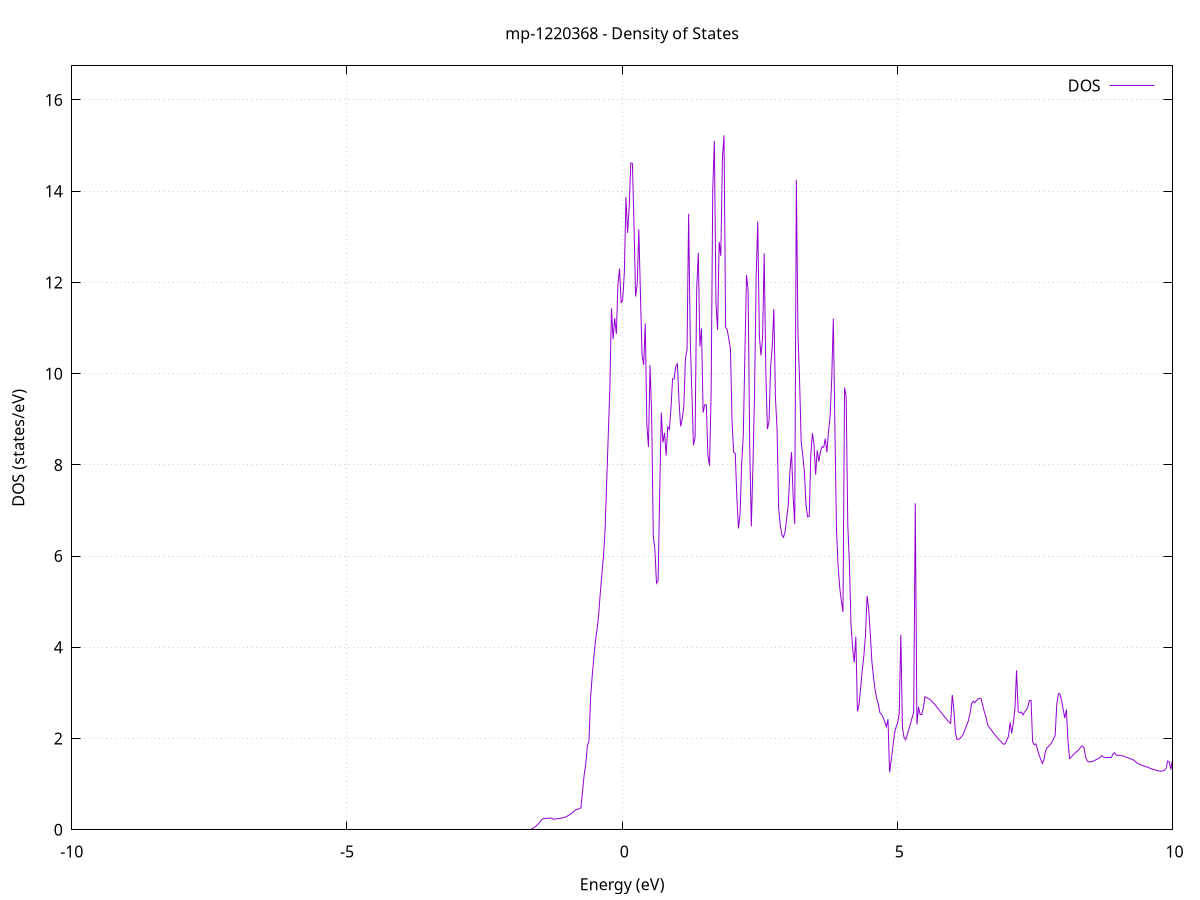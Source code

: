 set title 'mp-1220368 - Density of States'
set xlabel 'Energy (eV)'
set ylabel 'DOS (states/eV)'
set grid
set xrange [-10:10]
set yrange [0:16.748]
set xzeroaxis lt -1
set terminal png size 800,600
set output 'mp-1220368_dos_gnuplot.png'
plot '-' using 1:2 with lines title 'DOS'
-29.663500 0.000000
-29.634300 0.000000
-29.605100 0.000000
-29.575900 0.000000
-29.546700 0.000000
-29.517500 0.000000
-29.488200 0.000000
-29.459000 0.000000
-29.429800 0.000000
-29.400600 0.000000
-29.371400 0.000000
-29.342200 0.000000
-29.313000 0.000000
-29.283800 0.000000
-29.254600 0.000000
-29.225400 0.000000
-29.196200 0.000000
-29.167000 0.000000
-29.137800 0.000000
-29.108600 0.000000
-29.079300 0.000000
-29.050100 0.000000
-29.020900 0.000000
-28.991700 0.000000
-28.962500 0.000000
-28.933300 0.000000
-28.904100 0.000000
-28.874900 0.000000
-28.845700 0.000000
-28.816500 0.000000
-28.787300 0.000000
-28.758100 0.000000
-28.728900 0.000000
-28.699700 0.000000
-28.670400 0.000000
-28.641200 0.000000
-28.612000 0.000000
-28.582800 0.000000
-28.553600 0.000000
-28.524400 0.000000
-28.495200 0.000000
-28.466000 0.000000
-28.436800 0.000000
-28.407600 0.000000
-28.378400 0.000000
-28.349200 0.000000
-28.320000 0.000000
-28.290800 0.000000
-28.261500 0.000000
-28.232300 0.000000
-28.203100 0.000000
-28.173900 0.000000
-28.144700 0.000000
-28.115500 0.000000
-28.086300 0.000000
-28.057100 0.000000
-28.027900 0.000000
-27.998700 0.000000
-27.969500 0.000000
-27.940300 0.000000
-27.911100 0.000000
-27.881900 0.000000
-27.852600 0.000000
-27.823400 0.000000
-27.794200 0.000000
-27.765000 0.000000
-27.735800 0.000000
-27.706600 0.000000
-27.677400 0.000000
-27.648200 0.000000
-27.619000 0.000000
-27.589800 0.000000
-27.560600 0.000000
-27.531400 0.000000
-27.502200 0.000000
-27.473000 0.000000
-27.443800 0.000000
-27.414500 0.000000
-27.385300 0.000000
-27.356100 0.000000
-27.326900 0.000000
-27.297700 0.000000
-27.268500 0.000000
-27.239300 0.000000
-27.210100 0.000000
-27.180900 0.000000
-27.151700 0.000000
-27.122500 0.000000
-27.093300 0.000000
-27.064100 0.000000
-27.034900 0.000000
-27.005600 8.769100
-26.976400 2.345500
-26.947200 2.775900
-26.918000 3.206300
-26.888800 3.337300
-26.859600 3.569600
-26.830400 4.038200
-26.801200 4.513000
-26.772000 7.490100
-26.742800 1.896200
-26.713600 1.838000
-26.684400 1.779800
-26.655200 1.721500
-26.626000 1.638400
-26.596700 1.542100
-26.567500 1.445700
-26.538300 1.390300
-26.509100 1.388400
-26.479900 2.659400
-26.450700 6.054700
-26.421500 8.131000
-26.392300 5.276400
-26.363100 1.050800
-26.333900 4.987700
-26.304700 19.159000
-26.275500 15.695000
-26.246300 12.736900
-26.217100 9.487300
-26.187800 3.187300
-26.158600 3.195000
-26.129400 3.202600
-26.100200 3.093900
-26.071000 3.202700
-26.041800 3.325900
-26.012600 4.324000
-25.983400 5.645200
-25.954200 6.266600
-25.925000 5.024700
-25.895800 4.222000
-25.866600 3.806500
-25.837400 3.397400
-25.808200 3.281400
-25.778900 3.310600
-25.749700 2.937000
-25.720500 2.799300
-25.691300 2.968900
-25.662100 2.234500
-25.632900 1.400900
-25.603700 0.000000
-25.574500 0.000000
-25.545300 0.000000
-25.516100 0.000000
-25.486900 0.000000
-25.457700 0.000000
-25.428500 0.000000
-25.399300 0.000000
-25.370000 0.000000
-25.340800 0.000000
-25.311600 0.000000
-25.282400 0.000000
-25.253200 0.000000
-25.224000 0.000000
-25.194800 0.000000
-25.165600 0.000000
-25.136400 0.000000
-25.107200 0.000000
-25.078000 0.000000
-25.048800 0.000000
-25.019600 0.000000
-24.990400 0.000000
-24.961200 0.000000
-24.931900 0.000000
-24.902700 0.000000
-24.873500 0.000000
-24.844300 0.000000
-24.815100 0.000000
-24.785900 0.000000
-24.756700 0.000000
-24.727500 0.000000
-24.698300 0.000000
-24.669100 0.000000
-24.639900 0.000000
-24.610700 0.000000
-24.581500 0.000000
-24.552300 0.000000
-24.523000 0.000000
-24.493800 0.000000
-24.464600 0.000000
-24.435400 0.000000
-24.406200 0.000000
-24.377000 0.000000
-24.347800 0.000000
-24.318600 0.000000
-24.289400 0.000000
-24.260200 0.000000
-24.231000 0.000000
-24.201800 0.000000
-24.172600 0.000000
-24.143400 0.000000
-24.114100 0.000000
-24.084900 0.000000
-24.055700 0.000000
-24.026500 0.000000
-23.997300 0.000000
-23.968100 0.000000
-23.938900 0.000000
-23.909700 0.000000
-23.880500 0.000000
-23.851300 0.000000
-23.822100 0.000000
-23.792900 0.000000
-23.763700 0.000000
-23.734500 0.000000
-23.705200 0.000000
-23.676000 0.000000
-23.646800 0.000000
-23.617600 0.000000
-23.588400 0.000000
-23.559200 0.000000
-23.530000 0.000000
-23.500800 0.000000
-23.471600 0.000000
-23.442400 0.000000
-23.413200 0.000000
-23.384000 0.000000
-23.354800 0.000000
-23.325600 0.000000
-23.296300 0.000000
-23.267100 0.000000
-23.237900 0.000000
-23.208700 0.000000
-23.179500 0.000000
-23.150300 0.000000
-23.121100 0.000000
-23.091900 0.000000
-23.062700 0.000000
-23.033500 0.000000
-23.004300 0.000000
-22.975100 0.000000
-22.945900 0.000000
-22.916700 0.000000
-22.887400 0.000000
-22.858200 0.000000
-22.829000 0.000000
-22.799800 0.000000
-22.770600 0.000000
-22.741400 0.000000
-22.712200 0.000000
-22.683000 0.000000
-22.653800 0.000000
-22.624600 0.000000
-22.595400 0.000000
-22.566200 0.000000
-22.537000 0.000000
-22.507800 0.000000
-22.478600 0.000000
-22.449300 0.000000
-22.420100 0.000000
-22.390900 0.000000
-22.361700 0.000000
-22.332500 0.000000
-22.303300 0.000000
-22.274100 0.000000
-22.244900 0.000000
-22.215700 0.000000
-22.186500 0.000000
-22.157300 0.000000
-22.128100 0.000000
-22.098900 0.000000
-22.069700 0.000000
-22.040400 0.000000
-22.011200 0.000000
-21.982000 0.000000
-21.952800 0.000000
-21.923600 0.000000
-21.894400 0.000000
-21.865200 0.000000
-21.836000 0.000000
-21.806800 0.000000
-21.777600 0.000000
-21.748400 0.000000
-21.719200 0.000000
-21.690000 0.000000
-21.660800 0.000000
-21.631500 0.000000
-21.602300 0.000000
-21.573100 0.000000
-21.543900 0.000000
-21.514700 0.000000
-21.485500 0.000000
-21.456300 0.000000
-21.427100 0.000000
-21.397900 0.000000
-21.368700 0.000000
-21.339500 0.000000
-21.310300 0.000000
-21.281100 0.000000
-21.251900 0.000000
-21.222600 0.000000
-21.193400 0.000000
-21.164200 0.000000
-21.135000 0.000000
-21.105800 0.000000
-21.076600 0.000000
-21.047400 0.000000
-21.018200 0.000000
-20.989000 0.000000
-20.959800 0.000000
-20.930600 0.000000
-20.901400 0.000000
-20.872200 0.000000
-20.843000 0.000000
-20.813700 0.000000
-20.784500 0.000000
-20.755300 0.000000
-20.726100 0.000000
-20.696900 0.000000
-20.667700 0.000000
-20.638500 0.000000
-20.609300 0.000000
-20.580100 0.000000
-20.550900 0.000000
-20.521700 0.000000
-20.492500 0.000000
-20.463300 0.000000
-20.434100 0.000000
-20.404800 0.000000
-20.375600 0.000000
-20.346400 0.000000
-20.317200 0.000000
-20.288000 0.000000
-20.258800 0.000000
-20.229600 0.000000
-20.200400 0.000000
-20.171200 0.000000
-20.142000 0.000000
-20.112800 0.000000
-20.083600 0.000000
-20.054400 0.000000
-20.025200 0.000000
-19.995900 0.000000
-19.966700 0.000000
-19.937500 0.000000
-19.908300 0.000000
-19.879100 0.000000
-19.849900 0.000000
-19.820700 0.000000
-19.791500 0.000000
-19.762300 0.000000
-19.733100 0.000000
-19.703900 0.000000
-19.674700 0.000000
-19.645500 0.000000
-19.616300 0.000000
-19.587100 0.000000
-19.557800 0.000000
-19.528600 0.000000
-19.499400 0.000000
-19.470200 0.000000
-19.441000 0.000000
-19.411800 0.000000
-19.382600 0.000000
-19.353400 0.000000
-19.324200 0.000000
-19.295000 0.000000
-19.265800 0.000000
-19.236600 0.000000
-19.207400 0.000000
-19.178200 0.000000
-19.148900 0.000000
-19.119700 0.000000
-19.090500 0.000000
-19.061300 0.000000
-19.032100 0.000000
-19.002900 0.000000
-18.973700 0.000000
-18.944500 0.000000
-18.915300 0.000000
-18.886100 0.000000
-18.856900 0.000000
-18.827700 0.000000
-18.798500 0.000000
-18.769300 0.000000
-18.740000 0.000000
-18.710800 0.000000
-18.681600 0.000000
-18.652400 0.000000
-18.623200 0.000000
-18.594000 0.000000
-18.564800 0.000000
-18.535600 0.000000
-18.506400 0.000000
-18.477200 0.000000
-18.448000 0.000000
-18.418800 0.000000
-18.389600 0.000000
-18.360400 0.000000
-18.331100 0.000000
-18.301900 0.000000
-18.272700 0.000000
-18.243500 0.000000
-18.214300 0.000000
-18.185100 0.000000
-18.155900 0.000000
-18.126700 0.000000
-18.097500 0.000000
-18.068300 0.000000
-18.039100 0.000000
-18.009900 0.000000
-17.980700 0.000000
-17.951500 0.000000
-17.922200 0.000000
-17.893000 0.000000
-17.863800 0.000000
-17.834600 0.000000
-17.805400 0.000000
-17.776200 0.000000
-17.747000 0.000000
-17.717800 0.000000
-17.688600 0.000000
-17.659400 0.000000
-17.630200 0.000000
-17.601000 0.000000
-17.571800 0.000000
-17.542600 0.000000
-17.513300 0.000000
-17.484100 0.000000
-17.454900 0.000000
-17.425700 0.000000
-17.396500 0.000000
-17.367300 0.000000
-17.338100 0.000000
-17.308900 0.000000
-17.279700 0.000000
-17.250500 0.000000
-17.221300 0.000000
-17.192100 0.000000
-17.162900 0.000000
-17.133700 0.000000
-17.104500 0.000000
-17.075200 0.000000
-17.046000 0.000000
-17.016800 0.000000
-16.987600 0.000000
-16.958400 0.000000
-16.929200 0.000000
-16.900000 0.000000
-16.870800 0.000000
-16.841600 0.000000
-16.812400 0.000000
-16.783200 0.000000
-16.754000 0.000000
-16.724800 0.000000
-16.695600 0.000000
-16.666300 0.000000
-16.637100 0.000000
-16.607900 0.000000
-16.578700 0.000000
-16.549500 0.000000
-16.520300 0.000000
-16.491100 0.000000
-16.461900 0.000000
-16.432700 0.000000
-16.403500 0.000000
-16.374300 0.000000
-16.345100 0.000000
-16.315900 0.000000
-16.286700 0.000000
-16.257400 0.000000
-16.228200 0.000000
-16.199000 0.000000
-16.169800 0.000000
-16.140600 0.000000
-16.111400 0.000000
-16.082200 0.000000
-16.053000 0.000000
-16.023800 0.000000
-15.994600 0.000000
-15.965400 0.000000
-15.936200 0.000000
-15.907000 0.000000
-15.877800 0.000000
-15.848500 0.000000
-15.819300 0.000000
-15.790100 0.000000
-15.760900 0.000000
-15.731700 0.000000
-15.702500 0.000000
-15.673300 0.000000
-15.644100 0.000000
-15.614900 0.000000
-15.585700 0.000000
-15.556500 0.000000
-15.527300 0.000000
-15.498100 0.000000
-15.468900 0.000000
-15.439600 0.000000
-15.410400 0.000000
-15.381200 0.000000
-15.352000 0.000000
-15.322800 0.000000
-15.293600 0.000000
-15.264400 0.000000
-15.235200 0.000000
-15.206000 0.000000
-15.176800 0.000000
-15.147600 0.000000
-15.118400 0.000000
-15.089200 0.000000
-15.060000 0.000000
-15.030700 0.000000
-15.001500 0.000000
-14.972300 0.000000
-14.943100 0.000000
-14.913900 0.000000
-14.884700 0.000000
-14.855500 0.000000
-14.826300 0.000000
-14.797100 0.000000
-14.767900 0.000000
-14.738700 0.000000
-14.709500 0.000000
-14.680300 0.000000
-14.651100 0.000000
-14.621800 0.000000
-14.592600 0.000000
-14.563400 0.000000
-14.534200 0.000000
-14.505000 0.000000
-14.475800 0.000000
-14.446600 0.000000
-14.417400 0.000000
-14.388200 0.000000
-14.359000 0.000000
-14.329800 0.000000
-14.300600 0.000000
-14.271400 0.000000
-14.242200 0.000000
-14.213000 0.000000
-14.183700 0.000000
-14.154500 0.000000
-14.125300 0.000000
-14.096100 0.000000
-14.066900 0.000000
-14.037700 0.000000
-14.008500 0.000000
-13.979300 0.000000
-13.950100 0.000000
-13.920900 0.000000
-13.891700 0.000000
-13.862500 0.000000
-13.833300 0.000000
-13.804100 0.000000
-13.774800 0.000000
-13.745600 0.000000
-13.716400 0.000000
-13.687200 0.000000
-13.658000 0.000000
-13.628800 0.000000
-13.599600 0.000000
-13.570400 0.000000
-13.541200 0.000000
-13.512000 0.000000
-13.482800 0.000000
-13.453600 0.000000
-13.424400 0.000000
-13.395200 0.000000
-13.365900 0.000000
-13.336700 0.000000
-13.307500 0.000000
-13.278300 0.000000
-13.249100 0.000000
-13.219900 0.000000
-13.190700 0.000000
-13.161500 0.000000
-13.132300 0.000000
-13.103100 0.000000
-13.073900 0.000000
-13.044700 0.000000
-13.015500 0.000000
-12.986300 0.000000
-12.957000 0.000000
-12.927800 0.000000
-12.898600 0.000000
-12.869400 0.000000
-12.840200 0.000000
-12.811000 0.000000
-12.781800 0.000000
-12.752600 0.000000
-12.723400 0.000000
-12.694200 0.000000
-12.665000 0.000000
-12.635800 0.000000
-12.606600 0.000000
-12.577400 0.000000
-12.548100 0.000000
-12.518900 0.000000
-12.489700 0.000000
-12.460500 0.000000
-12.431300 0.000000
-12.402100 0.000000
-12.372900 0.000000
-12.343700 0.000000
-12.314500 0.000000
-12.285300 0.000000
-12.256100 0.000000
-12.226900 0.000000
-12.197700 0.000000
-12.168500 0.000000
-12.139200 0.000000
-12.110000 0.000000
-12.080800 0.000000
-12.051600 0.000000
-12.022400 0.000000
-11.993200 0.000000
-11.964000 0.000000
-11.934800 0.000000
-11.905600 0.000000
-11.876400 0.000000
-11.847200 0.000000
-11.818000 0.000000
-11.788800 0.000000
-11.759600 0.000000
-11.730400 0.000000
-11.701100 0.000000
-11.671900 0.000000
-11.642700 0.000000
-11.613500 0.000000
-11.584300 0.000000
-11.555100 0.000000
-11.525900 0.000000
-11.496700 0.000000
-11.467500 0.000000
-11.438300 0.000000
-11.409100 0.000000
-11.379900 0.000000
-11.350700 0.000000
-11.321500 0.000000
-11.292200 0.000000
-11.263000 0.000000
-11.233800 0.000000
-11.204600 0.000000
-11.175400 0.000000
-11.146200 0.000000
-11.117000 0.000000
-11.087800 0.000000
-11.058600 0.000000
-11.029400 0.000000
-11.000200 0.000000
-10.971000 0.000000
-10.941800 0.000000
-10.912600 0.000000
-10.883300 0.000000
-10.854100 0.000000
-10.824900 0.000000
-10.795700 0.000000
-10.766500 0.000000
-10.737300 0.000000
-10.708100 0.000000
-10.678900 0.000000
-10.649700 0.000000
-10.620500 0.000000
-10.591300 0.000000
-10.562100 0.000000
-10.532900 0.000000
-10.503700 0.000000
-10.474400 0.000000
-10.445200 0.000000
-10.416000 0.000000
-10.386800 0.000000
-10.357600 0.000000
-10.328400 0.000000
-10.299200 0.000000
-10.270000 0.000000
-10.240800 0.000000
-10.211600 0.000000
-10.182400 0.000000
-10.153200 0.000000
-10.124000 0.000000
-10.094800 0.000000
-10.065500 0.000000
-10.036300 0.000000
-10.007100 0.000000
-9.977900 0.000000
-9.948700 0.000000
-9.919500 0.000000
-9.890300 0.000000
-9.861100 0.000000
-9.831900 0.000000
-9.802700 0.000000
-9.773500 0.000000
-9.744300 0.000000
-9.715100 0.000000
-9.685900 0.000000
-9.656600 0.000000
-9.627400 0.000000
-9.598200 0.000000
-9.569000 0.000000
-9.539800 0.000000
-9.510600 0.000000
-9.481400 0.000000
-9.452200 0.000000
-9.423000 0.000000
-9.393800 0.000000
-9.364600 0.000000
-9.335400 0.000000
-9.306200 0.000000
-9.277000 0.000000
-9.247800 0.000000
-9.218500 0.000000
-9.189300 0.000000
-9.160100 0.000000
-9.130900 0.000000
-9.101700 0.000000
-9.072500 0.000000
-9.043300 0.000000
-9.014100 0.000000
-8.984900 0.000000
-8.955700 0.000000
-8.926500 0.000000
-8.897300 0.000000
-8.868100 0.000000
-8.838900 0.000000
-8.809600 0.000000
-8.780400 0.000000
-8.751200 0.000000
-8.722000 0.000000
-8.692800 0.000000
-8.663600 0.000000
-8.634400 0.000000
-8.605200 0.000000
-8.576000 0.000000
-8.546800 0.000000
-8.517600 0.000000
-8.488400 0.000000
-8.459200 0.000000
-8.430000 0.000000
-8.400700 0.000000
-8.371500 0.000000
-8.342300 0.000000
-8.313100 0.000000
-8.283900 0.000000
-8.254700 0.000000
-8.225500 0.000000
-8.196300 0.000000
-8.167100 0.000000
-8.137900 0.000000
-8.108700 0.000000
-8.079500 0.000000
-8.050300 0.000000
-8.021100 0.000000
-7.991800 0.000000
-7.962600 0.000000
-7.933400 0.000000
-7.904200 0.000000
-7.875000 0.000000
-7.845800 0.000000
-7.816600 0.000000
-7.787400 0.000000
-7.758200 0.000000
-7.729000 0.000000
-7.699800 0.000000
-7.670600 0.000000
-7.641400 0.000000
-7.612200 0.000000
-7.582900 0.000000
-7.553700 0.000000
-7.524500 0.000000
-7.495300 0.000000
-7.466100 0.000000
-7.436900 0.000000
-7.407700 0.000000
-7.378500 0.000000
-7.349300 0.000000
-7.320100 0.000000
-7.290900 0.000000
-7.261700 0.000000
-7.232500 0.000000
-7.203300 0.000000
-7.174000 0.000000
-7.144800 0.000000
-7.115600 0.000000
-7.086400 0.000000
-7.057200 0.000000
-7.028000 0.000000
-6.998800 0.000000
-6.969600 0.000000
-6.940400 0.000000
-6.911200 0.000000
-6.882000 0.000000
-6.852800 0.000000
-6.823600 0.000000
-6.794400 0.000000
-6.765100 0.000000
-6.735900 0.000000
-6.706700 0.000000
-6.677500 0.000000
-6.648300 0.000000
-6.619100 0.000000
-6.589900 0.000000
-6.560700 0.000000
-6.531500 0.000000
-6.502300 0.000000
-6.473100 0.000000
-6.443900 0.000000
-6.414700 0.000000
-6.385500 0.000000
-6.356300 0.000000
-6.327000 0.000000
-6.297800 0.000000
-6.268600 0.000000
-6.239400 0.000000
-6.210200 0.000000
-6.181000 0.000000
-6.151800 0.000000
-6.122600 0.000000
-6.093400 0.000000
-6.064200 0.000000
-6.035000 0.000000
-6.005800 0.000000
-5.976600 0.000000
-5.947400 0.000000
-5.918100 0.000000
-5.888900 0.000000
-5.859700 0.000000
-5.830500 0.000000
-5.801300 0.000000
-5.772100 0.000000
-5.742900 0.000000
-5.713700 0.000000
-5.684500 0.000000
-5.655300 0.000000
-5.626100 0.000000
-5.596900 0.000000
-5.567700 0.000000
-5.538500 0.000000
-5.509200 0.000000
-5.480000 0.000000
-5.450800 0.000000
-5.421600 0.000000
-5.392400 0.000000
-5.363200 0.000000
-5.334000 0.000000
-5.304800 0.000000
-5.275600 0.000000
-5.246400 0.000000
-5.217200 0.000000
-5.188000 0.000000
-5.158800 0.000000
-5.129600 0.000000
-5.100300 0.000000
-5.071100 0.000000
-5.041900 0.000000
-5.012700 0.000000
-4.983500 0.000000
-4.954300 0.000000
-4.925100 0.000000
-4.895900 0.000000
-4.866700 0.000000
-4.837500 0.000000
-4.808300 0.000000
-4.779100 0.000000
-4.749900 0.000000
-4.720700 0.000000
-4.691400 0.000000
-4.662200 0.000000
-4.633000 0.000000
-4.603800 0.000000
-4.574600 0.000000
-4.545400 0.000000
-4.516200 0.000000
-4.487000 0.000000
-4.457800 0.000000
-4.428600 0.000000
-4.399400 0.000000
-4.370200 0.000000
-4.341000 0.000000
-4.311800 0.000000
-4.282500 0.000000
-4.253300 0.000000
-4.224100 0.000000
-4.194900 0.000000
-4.165700 0.000000
-4.136500 0.000000
-4.107300 0.000000
-4.078100 0.000000
-4.048900 0.000000
-4.019700 0.000000
-3.990500 0.000000
-3.961300 0.000000
-3.932100 0.000000
-3.902900 0.000000
-3.873700 0.000000
-3.844400 0.000000
-3.815200 0.000000
-3.786000 0.000000
-3.756800 0.000000
-3.727600 0.000000
-3.698400 0.000000
-3.669200 0.000000
-3.640000 0.000000
-3.610800 0.000000
-3.581600 0.000000
-3.552400 0.000000
-3.523200 0.000000
-3.494000 0.000000
-3.464800 0.000000
-3.435500 0.000000
-3.406300 0.000000
-3.377100 0.000000
-3.347900 0.000000
-3.318700 0.000000
-3.289500 0.000000
-3.260300 0.000000
-3.231100 0.000000
-3.201900 0.000000
-3.172700 0.000000
-3.143500 0.000000
-3.114300 0.000000
-3.085100 0.000000
-3.055900 0.000000
-3.026600 0.000000
-2.997400 0.000000
-2.968200 0.000000
-2.939000 0.000000
-2.909800 0.000000
-2.880600 0.000000
-2.851400 0.000000
-2.822200 0.000000
-2.793000 0.000000
-2.763800 0.000000
-2.734600 0.000000
-2.705400 0.000000
-2.676200 0.000000
-2.647000 0.000000
-2.617700 0.000000
-2.588500 0.000000
-2.559300 0.000000
-2.530100 0.000000
-2.500900 0.000000
-2.471700 0.000000
-2.442500 0.000000
-2.413300 0.000000
-2.384100 0.000000
-2.354900 0.000000
-2.325700 0.000000
-2.296500 0.000000
-2.267300 0.000000
-2.238100 0.000000
-2.208800 0.000000
-2.179600 0.000000
-2.150400 0.000000
-2.121200 0.000000
-2.092000 0.000000
-2.062800 0.000000
-2.033600 0.000000
-2.004400 0.000000
-1.975200 0.000000
-1.946000 0.000000
-1.916800 0.000000
-1.887600 0.000000
-1.858400 0.000000
-1.829200 0.000000
-1.799900 0.000000
-1.770700 0.000000
-1.741500 0.000000
-1.712300 0.000000
-1.683100 0.001500
-1.653900 0.013300
-1.624700 0.031300
-1.595500 0.054300
-1.566300 0.081600
-1.537100 0.113600
-1.507900 0.152100
-1.478700 0.193700
-1.449500 0.235400
-1.420300 0.248600
-1.391000 0.247300
-1.361800 0.251800
-1.332600 0.255800
-1.303400 0.256100
-1.274200 0.250700
-1.245000 0.229800
-1.215800 0.235500
-1.186600 0.241100
-1.157400 0.246800
-1.128200 0.252400
-1.099000 0.258100
-1.069800 0.263800
-1.040600 0.273600
-1.011400 0.289300
-0.982200 0.309100
-0.952900 0.332000
-0.923700 0.356900
-0.894500 0.383800
-0.865300 0.413000
-0.836100 0.441800
-0.806900 0.447500
-0.777700 0.464000
-0.748500 0.483000
-0.719300 0.845300
-0.690100 1.206200
-0.660900 1.447100
-0.631700 1.840200
-0.602500 1.949700
-0.573300 2.904600
-0.544000 3.370200
-0.514800 3.774100
-0.485600 4.133700
-0.456400 4.384000
-0.427200 4.703700
-0.398000 5.180000
-0.368800 5.592600
-0.339600 5.995600
-0.310400 6.562900
-0.281200 7.612900
-0.252000 8.654800
-0.222800 9.707900
-0.193600 11.430500
-0.164400 10.758200
-0.135100 11.217700
-0.105900 10.872100
-0.076700 11.946900
-0.047500 12.303500
-0.018300 11.549000
0.010900 11.627300
0.040100 12.223700
0.069300 13.870900
0.098500 13.085400
0.127700 13.643700
0.156900 14.617500
0.186100 14.611200
0.215300 13.275800
0.244500 11.689900
0.273800 11.952200
0.303000 13.166200
0.332200 11.750600
0.361400 10.415700
0.390600 10.191600
0.419800 11.099900
0.449000 8.885300
0.478200 8.392800
0.507400 10.185600
0.536600 9.064900
0.565800 6.438100
0.595000 6.147100
0.624200 5.405800
0.653400 5.460900
0.682700 7.424700
0.711900 9.144600
0.741100 8.490200
0.770300 8.700900
0.799500 8.202100
0.828700 8.836700
0.857900 8.777300
0.887100 9.241500
0.916300 9.887100
0.945500 9.887200
0.974700 10.164900
1.003900 10.216600
1.033100 9.401600
1.062300 8.845600
1.091600 9.012900
1.120800 9.269400
1.150000 10.330900
1.179200 10.527600
1.208400 13.504100
1.237600 10.725900
1.266800 9.583700
1.296000 8.431500
1.325200 8.598500
1.354400 11.850700
1.383600 12.653100
1.412800 10.595600
1.442000 10.991100
1.471200 9.145700
1.500400 9.317900
1.529700 9.319600
1.558900 8.205300
1.588100 7.981700
1.617300 9.595700
1.646500 14.047600
1.675700 15.103500
1.704900 11.547800
1.734100 10.960100
1.763300 12.887600
1.792500 12.581800
1.821700 14.722300
1.850900 15.225300
1.880100 11.016800
1.909300 10.964800
1.938600 10.751400
1.967800 10.546900
1.997000 8.955600
2.026200 8.277000
2.055400 8.248800
2.084600 7.279700
2.113800 6.605100
2.143000 6.933800
2.172200 8.055300
2.201400 8.649300
2.230600 10.448000
2.259800 12.167300
2.289000 11.820300
2.318200 8.395300
2.347500 6.651500
2.376700 7.990200
2.405900 9.574300
2.435100 12.126300
2.464300 13.337300
2.493500 10.812400
2.522700 10.397100
2.551900 10.789100
2.581100 12.635600
2.610300 10.058600
2.639500 8.784300
2.668700 8.952900
2.697900 10.149600
2.727100 10.597400
2.756400 11.415600
2.785600 9.465900
2.814800 8.778900
2.844000 7.046600
2.873200 6.678500
2.902400 6.465200
2.931600 6.411400
2.960800 6.539000
2.990000 6.834500
3.019200 7.142600
3.048400 7.841800
3.077600 8.280100
3.106800 7.306700
3.136000 6.705200
3.165300 14.249000
3.194500 10.893600
3.223700 9.867700
3.252900 8.512900
3.282100 8.206300
3.311300 7.855700
3.340500 7.124600
3.369700 6.861800
3.398900 6.872400
3.428100 8.231000
3.457300 8.695600
3.486500 8.443800
3.515700 7.786100
3.544900 8.318700
3.574200 8.072000
3.603400 8.298000
3.632600 8.398900
3.661800 8.385900
3.691000 8.573400
3.720200 8.275200
3.749400 8.729000
3.778600 9.055500
3.807800 9.870000
3.837000 11.208700
3.866200 8.778800
3.895400 6.545800
3.924600 5.772300
3.953800 5.309400
3.983000 5.013400
4.012300 4.773800
4.041500 9.694600
4.070700 9.499200
4.099900 6.686300
4.129100 5.837500
4.158300 4.507200
4.187500 3.992700
4.216700 3.666900
4.245900 4.233500
4.275100 2.595200
4.304300 2.747200
4.333500 3.105200
4.362700 3.499600
4.391900 3.810000
4.421200 4.261000
4.450400 5.129900
4.479600 4.849600
4.508800 4.305900
4.538000 3.680000
4.567200 3.342700
4.596400 3.068500
4.625600 2.875700
4.654800 2.758100
4.684000 2.567000
4.713200 2.527500
4.742400 2.465900
4.771600 2.367000
4.800800 2.263300
4.830100 2.423400
4.859300 1.261700
4.888500 1.516000
4.917700 1.806800
4.946900 2.101300
4.976100 2.249900
5.005300 2.343900
5.034500 2.550000
5.063700 4.274700
5.092900 2.244400
5.122100 2.027900
5.151300 1.975500
5.180500 2.082500
5.209700 2.203100
5.239000 2.327400
5.268200 2.455200
5.297400 2.579800
5.326600 7.159100
5.355800 2.308800
5.385000 2.692100
5.414200 2.527900
5.443400 2.527400
5.472600 2.669100
5.501800 2.919000
5.531000 2.900100
5.560200 2.877900
5.589400 2.863200
5.618600 2.826000
5.647900 2.789800
5.677100 2.753000
5.706300 2.707300
5.735500 2.662700
5.764700 2.619300
5.793900 2.575600
5.823100 2.530700
5.852300 2.485500
5.881500 2.440300
5.910700 2.400300
5.939900 2.363500
5.969100 2.330600
5.998300 2.954700
6.027500 2.628700
6.056800 2.117700
6.086000 1.979800
6.115200 1.985000
6.144400 2.012900
6.173600 2.050100
6.202800 2.107500
6.232000 2.206000
6.261200 2.295000
6.290400 2.387900
6.319600 2.544600
6.348800 2.758500
6.378000 2.818400
6.407200 2.787500
6.436400 2.829100
6.465700 2.864400
6.494900 2.882600
6.524100 2.869200
6.553300 2.715100
6.582500 2.580000
6.611700 2.473700
6.640900 2.297900
6.670100 2.243800
6.699300 2.201300
6.728500 2.154200
6.757700 2.106200
6.786900 2.061200
6.816100 2.019400
6.845300 1.981200
6.874500 1.945200
6.903800 1.903400
6.933000 1.873500
6.962200 1.888300
6.991400 1.972600
7.020600 2.054300
7.049800 2.353900
7.079000 2.113800
7.108200 2.345100
7.137400 2.653600
7.166600 3.494500
7.195800 2.592100
7.225000 2.562500
7.254200 2.583800
7.283400 2.517700
7.312700 2.582800
7.341900 2.622100
7.371100 2.693100
7.400300 2.833700
7.429500 2.833400
7.458700 1.930200
7.487900 1.864200
7.517100 1.884100
7.546300 1.766700
7.575500 1.638100
7.604700 1.546900
7.633900 1.453700
7.663100 1.530900
7.692300 1.727000
7.721600 1.801000
7.750800 1.833000
7.780000 1.868700
7.809200 1.920800
7.838400 1.987000
7.867600 2.066300
7.896800 2.744600
7.926000 2.986200
7.955200 2.974600
7.984400 2.832400
8.013600 2.638800
8.042800 2.449200
8.072000 2.636700
8.101200 1.937800
8.130500 1.559900
8.159700 1.596200
8.188900 1.630400
8.218100 1.667200
8.247300 1.700700
8.276500 1.730800
8.305700 1.767100
8.334900 1.817200
8.364100 1.840000
8.393300 1.796500
8.422500 1.593500
8.451700 1.508400
8.480900 1.488500
8.510100 1.489100
8.539400 1.500900
8.568600 1.508200
8.597800 1.530400
8.627000 1.542900
8.656200 1.568900
8.685400 1.587200
8.714600 1.625300
8.743800 1.593600
8.773000 1.582600
8.802200 1.582000
8.831400 1.584000
8.860600 1.584300
8.889800 1.585400
8.919000 1.659900
8.948300 1.691200
8.977500 1.637900
9.006700 1.635700
9.035900 1.632100
9.065100 1.626600
9.094300 1.618400
9.123500 1.607700
9.152700 1.594500
9.181900 1.582000
9.211100 1.569600
9.240300 1.555500
9.269500 1.539900
9.298700 1.522200
9.327900 1.496900
9.357100 1.461900
9.386400 1.445000
9.415600 1.428200
9.444800 1.413200
9.474000 1.401300
9.503200 1.389400
9.532400 1.377000
9.561600 1.364200
9.590800 1.350000
9.620000 1.336900
9.649200 1.324700
9.678400 1.313100
9.707600 1.302600
9.736800 1.294000
9.766000 1.287400
9.795300 1.285000
9.824500 1.292700
9.853700 1.303700
9.882900 1.343300
9.912100 1.507300
9.941300 1.483400
9.970500 1.321400
9.999700 1.548400
10.028900 1.602600
10.058100 1.639300
10.087300 1.641700
10.116500 1.630700
10.145700 1.615300
10.174900 1.600700
10.204200 1.566000
10.233400 1.520600
10.262600 1.466900
10.291800 1.401000
10.321000 1.317900
10.350200 1.248200
10.379400 1.202300
10.408600 1.206500
10.437800 1.242800
10.467000 1.327800
10.496200 1.326400
10.525400 1.328400
10.554600 1.332400
10.583800 1.320900
10.613100 1.414800
10.642300 1.510900
10.671500 1.673600
10.700700 1.848600
10.729900 1.916800
10.759100 1.430900
10.788300 1.290800
10.817500 1.244100
10.846700 1.198300
10.875900 1.145600
10.905100 1.085500
10.934300 1.042100
10.963500 1.015300
10.992700 1.007200
11.022000 1.029800
11.051200 1.141000
11.080400 1.144900
11.109600 1.068000
11.138800 1.017600
11.168000 0.998000
11.197200 1.001100
11.226400 1.019100
11.255600 1.051700
11.284800 1.063300
11.314000 1.071700
11.343200 1.073900
11.372400 1.069600
11.401600 1.058200
11.430900 1.039500
11.460100 1.013600
11.489300 0.992000
11.518500 0.971700
11.547700 0.953900
11.576900 0.937900
11.606100 0.921000
11.635300 0.902800
11.664500 0.883200
11.693700 0.861300
11.722900 0.836800
11.752100 0.811200
11.781300 0.789300
11.810500 0.783700
11.839800 0.878100
11.869000 0.944700
11.898200 0.872700
11.927400 0.850700
11.956600 0.821200
11.985800 0.815800
12.015000 0.830800
12.044200 0.876600
12.073400 1.013600
12.102600 1.101300
12.131800 1.127000
12.161000 1.134300
12.190200 1.124800
12.219400 1.169600
12.248600 1.579900
12.277900 1.694700
12.307100 1.486300
12.336300 1.349500
12.365500 1.290800
12.394700 1.281100
12.423900 1.281000
12.453100 1.276900
12.482300 1.506000
12.511500 1.399300
12.540700 1.329000
12.569900 1.308500
12.599100 1.368300
12.628300 1.710200
12.657500 2.041400
12.686800 2.017000
12.716000 1.691800
12.745200 1.601300
12.774400 1.535800
12.803600 1.473000
12.832800 1.414800
12.862000 1.356000
12.891200 1.270000
12.920400 1.192800
12.949600 1.155500
12.978800 1.191200
13.008000 1.235500
13.037200 1.288600
13.066400 1.373700
13.095700 1.463900
13.124900 1.525700
13.154100 1.520300
13.183300 1.516400
13.212500 1.524800
13.241700 1.543200
13.270900 1.568600
13.300100 1.599000
13.329300 1.641100
13.358500 1.693700
13.387700 1.759300
13.416900 1.826100
13.446100 1.899800
13.475300 1.983300
13.504600 2.000600
13.533800 1.973800
13.563000 1.968000
13.592200 1.936900
13.621400 1.937900
13.650600 1.925400
13.679800 1.897900
13.709000 1.866400
13.738200 1.794100
13.767400 1.773800
13.796600 1.737200
13.825800 1.597600
13.855000 1.514900
13.884200 1.477200
13.913500 1.446100
13.942700 1.407800
13.971900 1.361800
14.001100 1.312300
14.030300 1.243700
14.059500 1.169300
14.088700 1.125600
14.117900 1.075700
14.147100 1.048100
14.176300 1.028900
14.205500 1.024400
14.234700 1.069200
14.263900 1.141900
14.293100 1.185300
14.322400 1.214100
14.351600 1.231200
14.380800 1.228400
14.410000 1.205500
14.439200 1.163300
14.468400 1.109000
14.497600 1.076400
14.526800 1.047500
14.556000 1.030700
14.585200 1.018700
14.614400 1.021000
14.643600 1.035200
14.672800 1.042400
14.702000 1.051400
14.731200 1.096900
14.760500 1.138700
14.789700 1.252500
14.818900 1.306100
14.848100 1.346300
14.877300 1.462300
14.906500 1.535200
14.935700 1.570100
14.964900 1.604500
14.994100 1.633100
15.023300 1.629500
15.052500 1.707300
15.081700 1.695300
15.110900 1.826400
15.140100 1.759400
15.169400 1.714200
15.198600 1.696700
15.227800 1.625800
15.257000 1.581000
15.286200 1.614200
15.315400 1.615500
15.344600 1.593400
15.373800 1.587900
15.403000 1.591000
15.432200 1.602100
15.461400 1.619600
15.490600 1.647600
15.519800 1.696000
15.549000 1.762300
15.578300 1.832900
15.607500 1.922500
15.636700 2.170400
15.665900 2.434200
15.695100 3.139500
15.724300 3.881100
15.753500 2.751400
15.782700 2.575400
15.811900 2.353600
15.841100 2.212000
15.870300 2.085100
15.899500 2.039100
15.928700 2.075500
15.957900 2.124000
15.987200 2.187900
16.016400 2.280700
16.045600 2.331200
16.074800 2.375200
16.104000 2.466300
16.133200 2.559600
16.162400 2.614200
16.191600 2.614400
16.220800 2.712500
16.250000 2.398800
16.279200 2.145400
16.308400 2.014500
16.337600 1.973500
16.366800 2.044800
16.396100 2.179200
16.425300 2.244300
16.454500 2.185000
16.483700 2.123200
16.512900 2.106300
16.542100 2.153400
16.571300 2.179900
16.600500 2.222800
16.629700 2.258000
16.658900 2.301200
16.688100 2.345100
16.717300 2.391200
16.746500 2.486500
16.775700 2.472800
16.805000 2.469300
16.834200 2.475100
16.863400 2.463400
16.892600 2.448300
16.921800 2.485000
16.951000 2.563900
16.980200 2.589600
17.009400 2.600800
17.038600 2.636100
17.067800 2.669000
17.097000 2.622900
17.126200 2.477200
17.155400 2.399200
17.184600 2.362900
17.213800 2.353400
17.243100 2.353100
17.272300 2.325500
17.301500 2.301900
17.330700 2.306000
17.359900 2.327000
17.389100 2.374600
17.418300 2.448300
17.447500 2.506200
17.476700 2.614200
17.505900 2.693200
17.535100 2.726100
17.564300 2.739200
17.593500 2.750800
17.622700 2.777300
17.652000 2.782200
17.681200 2.775600
17.710400 2.790700
17.739600 2.834700
17.768800 2.877900
17.798000 2.921800
17.827200 2.969400
17.856400 3.006200
17.885600 3.049900
17.914800 3.064100
17.944000 3.052900
17.973200 3.047100
18.002400 3.046100
18.031600 3.059500
18.060900 3.101900
18.090100 3.133200
18.119300 3.139400
18.148500 3.100500
18.177700 2.992900
18.206900 2.911400
18.236100 2.830000
18.265300 2.777600
18.294500 2.733000
18.323700 2.697100
18.352900 2.639500
18.382100 2.618800
18.411300 2.523900
18.440500 2.511600
18.469800 2.510900
18.499000 2.492100
18.528200 2.475100
18.557400 2.454500
18.586600 2.411200
18.615800 2.343000
18.645000 2.324200
18.674200 2.362600
18.703400 2.408200
18.732600 2.539000
18.761800 2.716000
18.791000 2.805000
18.820200 2.797200
18.849400 2.727000
18.878700 2.703200
18.907900 2.697700
18.937100 2.710200
18.966300 2.724400
18.995500 2.717400
19.024700 2.705500
19.053900 2.671000
19.083100 2.648000
19.112300 2.644400
19.141500 2.649200
19.170700 2.663900
19.199900 2.697200
19.229100 2.739100
19.258300 2.786900
19.287600 2.850500
19.316800 2.909700
19.346000 2.953900
19.375200 3.015100
19.404400 3.138900
19.433600 3.250000
19.462800 3.346200
19.492000 3.451800
19.521200 3.552800
19.550400 3.596400
19.579600 3.563500
19.608800 3.717600
19.638000 3.597600
19.667200 3.387200
19.696500 3.234900
19.725700 3.128700
19.754900 3.059700
19.784100 3.016100
19.813300 2.976200
19.842500 2.929000
19.871700 2.896800
19.900900 2.924800
19.930100 2.936900
19.959300 2.935300
19.988500 2.950700
20.017700 2.979900
20.046900 3.028000
20.076100 3.132700
20.105300 3.284600
20.134600 3.358600
20.163800 3.374800
20.193000 3.330700
20.222200 3.264600
20.251400 3.210400
20.280600 3.149900
20.309800 3.082300
20.339000 3.005200
20.368200 2.949700
20.397400 2.905700
20.426600 2.870800
20.455800 2.841900
20.485000 2.819800
20.514200 2.810000
20.543500 2.820300
20.572700 2.894100
20.601900 2.962200
20.631100 3.064300
20.660300 3.185900
20.689500 3.319100
20.718700 3.418500
20.747900 3.420200
20.777100 3.287600
20.806300 3.235500
20.835500 3.192300
20.864700 3.154600
20.893900 3.120500
20.923100 3.097900
20.952400 3.100100
20.981600 3.092600
21.010800 3.089400
21.040000 3.087900
21.069200 3.096500
21.098400 3.100600
21.127600 3.097600
21.156800 3.091700
21.186000 3.083900
21.215200 3.076200
21.244400 3.069200
21.273600 3.104900
21.302800 3.124400
21.332000 3.179800
21.361300 3.280100
21.390500 3.495800
21.419700 3.462700
21.448900 3.185500
21.478100 2.616500
21.507300 2.589600
21.536500 2.531300
21.565700 2.499500
21.594900 2.494500
21.624100 2.512100
21.653300 2.548800
21.682500 2.594900
21.711700 2.682200
21.740900 2.732100
21.770200 2.764300
21.799400 2.785800
21.828600 2.857400
21.857800 2.894100
21.887000 2.923100
21.916200 3.038000
21.945400 3.127300
21.974600 3.116100
22.003800 2.969400
22.033000 2.910600
22.062200 2.963400
22.091400 3.035100
22.120600 2.964900
22.149800 2.910800
22.179100 2.863800
22.208300 2.830200
22.237500 2.792300
22.266700 2.760000
22.295900 2.730200
22.325100 2.701700
22.354300 2.690400
22.383500 2.712700
22.412700 2.718100
22.441900 2.677400
22.471100 2.639700
22.500300 2.606100
22.529500 2.581700
22.558700 2.571600
22.587900 2.546800
22.617200 2.514800
22.646400 2.480700
22.675600 2.445500
22.704800 2.418900
22.734000 2.394400
22.763200 2.409200
22.792400 2.419200
22.821600 2.442100
22.850800 2.466700
22.880000 2.492800
22.909200 2.522600
22.938400 2.571300
22.967600 2.631800
22.996800 2.714700
23.026100 2.748900
23.055300 2.738100
23.084500 2.723800
23.113700 2.714700
23.142900 2.740700
23.172100 2.698600
23.201300 2.548000
23.230500 2.496800
23.259700 2.467100
23.288900 2.468700
23.318100 2.513000
23.347300 2.499400
23.376500 2.441600
23.405700 2.443800
23.435000 2.379200
23.464200 2.329000
23.493400 2.290500
23.522600 2.270600
23.551800 2.269500
23.581000 2.309300
23.610200 2.294300
23.639400 2.278000
23.668600 2.248400
23.697800 2.190000
23.727000 2.167500
23.756200 2.150700
23.785400 2.138300
23.814600 2.103800
23.843900 2.016300
23.873100 1.912700
23.902300 1.819400
23.931500 1.780000
23.960700 1.753300
23.989900 1.732000
24.019100 1.761000
24.048300 1.798400
24.077500 1.838800
24.106700 1.882300
24.135900 1.922800
24.165100 1.979300
24.194300 2.061000
24.223500 1.999300
24.252800 1.942500
24.282000 1.938900
24.311200 1.947700
24.340400 1.958400
24.369600 1.978400
24.398800 2.022400
24.428000 2.050300
24.457200 2.070000
24.486400 2.080100
24.515600 2.074600
24.544800 2.066500
24.574000 2.063500
24.603200 2.053800
24.632400 2.038500
24.661700 2.021000
24.690900 1.997400
24.720100 1.966700
24.749300 1.916900
24.778500 1.878200
24.807700 1.853300
24.836900 1.903700
24.866100 1.970000
24.895300 1.857000
24.924500 1.745600
24.953700 1.637300
24.982900 1.514700
25.012100 1.358700
25.041300 1.189600
25.070600 1.088600
25.099800 1.018900
25.129000 0.972300
25.158200 0.943700
25.187400 0.914800
25.216600 0.862000
25.245800 0.807500
25.275000 0.766700
25.304200 0.728200
25.333400 0.690900
25.362600 0.654300
25.391800 0.618400
25.421000 0.582600
25.450200 0.546900
25.479400 0.511400
25.508700 0.476300
25.537900 0.455100
25.567100 0.451800
25.596300 0.471600
25.625500 0.508100
25.654700 0.550700
25.683900 0.564200
25.713100 0.449300
25.742300 0.377000
25.771500 0.327000
25.800700 0.285500
25.829900 0.324500
25.859100 0.231800
25.888300 0.164200
25.917600 0.117700
25.946800 0.075000
25.976000 0.040900
26.005200 0.021400
26.034400 0.008400
26.063600 0.001800
26.092800 0.000000
26.122000 0.000000
26.151200 0.000000
26.180400 0.000000
26.209600 0.000000
26.238800 0.000000
26.268000 0.000000
26.297200 0.000000
26.326500 0.000000
26.355700 0.000000
26.384900 0.000000
26.414100 0.000000
26.443300 0.000000
26.472500 0.000000
26.501700 0.000000
26.530900 0.000000
26.560100 0.000000
26.589300 0.000000
26.618500 0.000000
26.647700 0.000000
26.676900 0.000000
26.706100 0.000000
26.735400 0.000000
26.764600 0.000000
26.793800 0.000000
26.823000 0.000000
26.852200 0.000000
26.881400 0.000000
26.910600 0.000000
26.939800 0.000000
26.969000 0.000000
26.998200 0.000000
27.027400 0.000000
27.056600 0.000000
27.085800 0.000000
27.115000 0.000000
27.144300 0.000000
27.173500 0.000000
27.202700 0.000000
27.231900 0.000000
27.261100 0.000000
27.290300 0.000000
27.319500 0.000000
27.348700 0.000000
27.377900 0.000000
27.407100 0.000000
27.436300 0.000000
27.465500 0.000000
27.494700 0.000000
27.523900 0.000000
27.553200 0.000000
27.582400 0.000000
27.611600 0.000000
27.640800 0.000000
27.670000 0.000000
27.699200 0.000000
27.728400 0.000000
27.757600 0.000000
27.786800 0.000000
27.816000 0.000000
27.845200 0.000000
27.874400 0.000000
27.903600 0.000000
27.932800 0.000000
27.962000 0.000000
27.991300 0.000000
28.020500 0.000000
28.049700 0.000000
28.078900 0.000000
28.108100 0.000000
28.137300 0.000000
28.166500 0.000000
28.195700 0.000000
28.224900 0.000000
28.254100 0.000000
28.283300 0.000000
28.312500 0.000000
28.341700 0.000000
28.370900 0.000000
28.400200 0.000000
28.429400 0.000000
28.458600 0.000000
28.487800 0.000000
28.517000 0.000000
28.546200 0.000000
28.575400 0.000000
28.604600 0.000000
28.633800 0.000000
28.663000 0.000000
28.692200 0.000000
28.721400 0.000000
28.750600 0.000000
e
